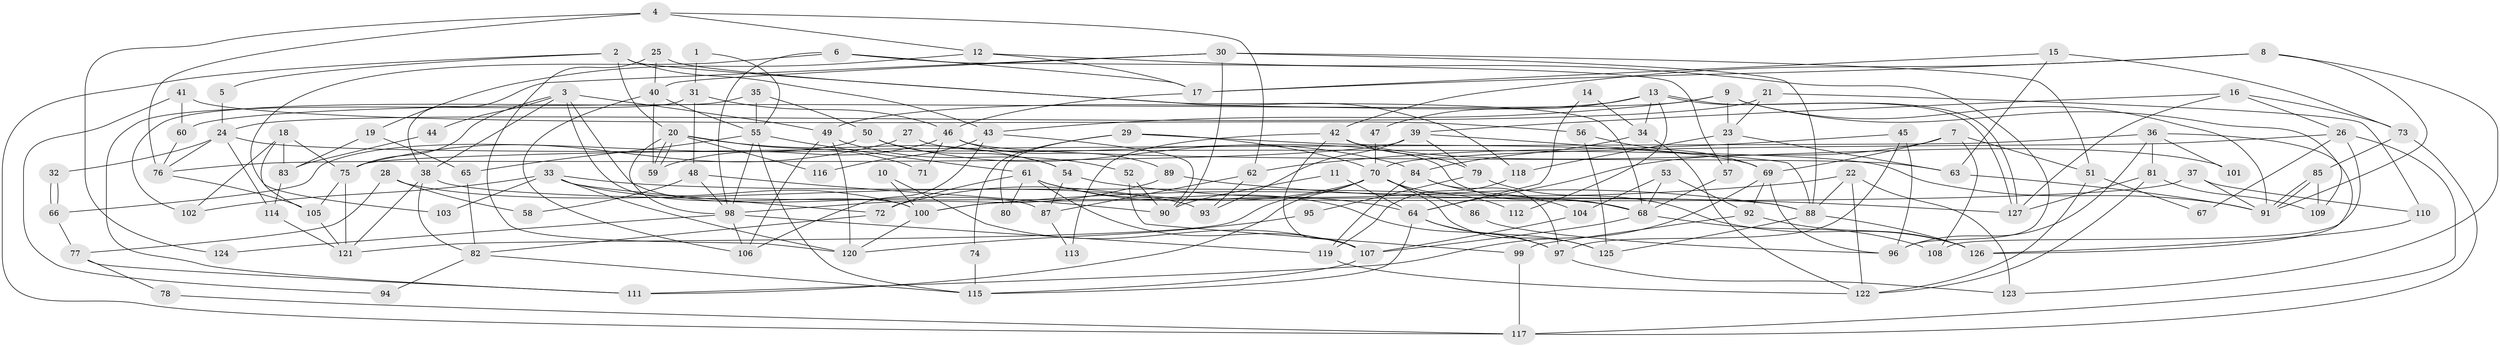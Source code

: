 // coarse degree distribution, {7: 0.10714285714285714, 10: 0.011904761904761904, 9: 0.023809523809523808, 6: 0.11904761904761904, 2: 0.14285714285714285, 4: 0.21428571428571427, 8: 0.10714285714285714, 5: 0.09523809523809523, 3: 0.16666666666666666, 11: 0.011904761904761904}
// Generated by graph-tools (version 1.1) at 2025/52/02/27/25 19:52:05]
// undirected, 127 vertices, 254 edges
graph export_dot {
graph [start="1"]
  node [color=gray90,style=filled];
  1;
  2;
  3;
  4;
  5;
  6;
  7;
  8;
  9;
  10;
  11;
  12;
  13;
  14;
  15;
  16;
  17;
  18;
  19;
  20;
  21;
  22;
  23;
  24;
  25;
  26;
  27;
  28;
  29;
  30;
  31;
  32;
  33;
  34;
  35;
  36;
  37;
  38;
  39;
  40;
  41;
  42;
  43;
  44;
  45;
  46;
  47;
  48;
  49;
  50;
  51;
  52;
  53;
  54;
  55;
  56;
  57;
  58;
  59;
  60;
  61;
  62;
  63;
  64;
  65;
  66;
  67;
  68;
  69;
  70;
  71;
  72;
  73;
  74;
  75;
  76;
  77;
  78;
  79;
  80;
  81;
  82;
  83;
  84;
  85;
  86;
  87;
  88;
  89;
  90;
  91;
  92;
  93;
  94;
  95;
  96;
  97;
  98;
  99;
  100;
  101;
  102;
  103;
  104;
  105;
  106;
  107;
  108;
  109;
  110;
  111;
  112;
  113;
  114;
  115;
  116;
  117;
  118;
  119;
  120;
  121;
  122;
  123;
  124;
  125;
  126;
  127;
  1 -- 31;
  1 -- 55;
  2 -- 117;
  2 -- 20;
  2 -- 5;
  2 -- 43;
  2 -- 68;
  3 -- 49;
  3 -- 75;
  3 -- 38;
  3 -- 44;
  3 -- 87;
  3 -- 100;
  4 -- 62;
  4 -- 76;
  4 -- 12;
  4 -- 124;
  5 -- 24;
  6 -- 98;
  6 -- 17;
  6 -- 57;
  6 -- 103;
  7 -- 64;
  7 -- 108;
  7 -- 51;
  7 -- 69;
  8 -- 123;
  8 -- 42;
  8 -- 17;
  8 -- 91;
  9 -- 91;
  9 -- 109;
  9 -- 23;
  9 -- 43;
  9 -- 60;
  10 -- 107;
  10 -- 100;
  11 -- 64;
  11 -- 90;
  12 -- 96;
  12 -- 17;
  12 -- 19;
  13 -- 49;
  13 -- 127;
  13 -- 127;
  13 -- 34;
  13 -- 47;
  13 -- 112;
  14 -- 64;
  14 -- 34;
  15 -- 63;
  15 -- 17;
  15 -- 73;
  16 -- 39;
  16 -- 127;
  16 -- 26;
  16 -- 73;
  17 -- 46;
  18 -- 102;
  18 -- 75;
  18 -- 83;
  18 -- 105;
  19 -- 65;
  19 -- 83;
  20 -- 59;
  20 -- 59;
  20 -- 98;
  20 -- 54;
  20 -- 71;
  20 -- 116;
  21 -- 23;
  21 -- 24;
  21 -- 110;
  22 -- 100;
  22 -- 88;
  22 -- 122;
  22 -- 123;
  23 -- 63;
  23 -- 57;
  23 -- 118;
  24 -- 114;
  24 -- 91;
  24 -- 32;
  24 -- 76;
  25 -- 118;
  25 -- 40;
  25 -- 120;
  26 -- 70;
  26 -- 67;
  26 -- 108;
  26 -- 117;
  27 -- 68;
  27 -- 75;
  28 -- 93;
  28 -- 77;
  28 -- 58;
  29 -- 69;
  29 -- 70;
  29 -- 74;
  29 -- 80;
  30 -- 88;
  30 -- 51;
  30 -- 38;
  30 -- 40;
  30 -- 90;
  31 -- 48;
  31 -- 46;
  31 -- 111;
  32 -- 66;
  32 -- 66;
  33 -- 120;
  33 -- 68;
  33 -- 72;
  33 -- 100;
  33 -- 102;
  33 -- 103;
  34 -- 122;
  34 -- 84;
  35 -- 55;
  35 -- 50;
  35 -- 102;
  36 -- 126;
  36 -- 81;
  36 -- 75;
  36 -- 96;
  36 -- 101;
  37 -- 100;
  37 -- 91;
  37 -- 110;
  38 -- 82;
  38 -- 88;
  38 -- 121;
  39 -- 76;
  39 -- 88;
  39 -- 79;
  39 -- 93;
  40 -- 106;
  40 -- 55;
  40 -- 59;
  41 -- 56;
  41 -- 60;
  41 -- 94;
  42 -- 79;
  42 -- 107;
  42 -- 101;
  42 -- 113;
  43 -- 90;
  43 -- 106;
  43 -- 116;
  44 -- 83;
  45 -- 96;
  45 -- 97;
  45 -- 62;
  46 -- 59;
  46 -- 63;
  46 -- 71;
  46 -- 89;
  47 -- 70;
  48 -- 90;
  48 -- 98;
  48 -- 58;
  49 -- 52;
  49 -- 120;
  49 -- 106;
  50 -- 84;
  50 -- 54;
  50 -- 66;
  51 -- 122;
  51 -- 67;
  52 -- 90;
  52 -- 99;
  53 -- 68;
  53 -- 104;
  53 -- 92;
  54 -- 88;
  54 -- 87;
  55 -- 61;
  55 -- 65;
  55 -- 98;
  55 -- 115;
  56 -- 69;
  56 -- 125;
  57 -- 68;
  60 -- 76;
  61 -- 72;
  61 -- 107;
  61 -- 64;
  61 -- 80;
  61 -- 97;
  62 -- 87;
  62 -- 93;
  63 -- 91;
  64 -- 115;
  64 -- 97;
  64 -- 125;
  65 -- 82;
  66 -- 77;
  68 -- 107;
  68 -- 108;
  69 -- 92;
  69 -- 96;
  69 -- 111;
  70 -- 121;
  70 -- 111;
  70 -- 72;
  70 -- 86;
  70 -- 112;
  70 -- 125;
  72 -- 82;
  73 -- 85;
  73 -- 117;
  74 -- 115;
  75 -- 105;
  75 -- 121;
  76 -- 105;
  77 -- 111;
  77 -- 78;
  78 -- 117;
  79 -- 126;
  79 -- 95;
  81 -- 127;
  81 -- 122;
  81 -- 109;
  82 -- 94;
  82 -- 115;
  83 -- 114;
  84 -- 97;
  84 -- 104;
  84 -- 119;
  85 -- 91;
  85 -- 91;
  85 -- 109;
  86 -- 96;
  87 -- 113;
  88 -- 125;
  88 -- 126;
  89 -- 98;
  89 -- 127;
  92 -- 126;
  92 -- 99;
  95 -- 120;
  97 -- 123;
  98 -- 106;
  98 -- 119;
  98 -- 124;
  99 -- 117;
  100 -- 120;
  104 -- 107;
  105 -- 121;
  107 -- 115;
  110 -- 126;
  114 -- 121;
  118 -- 119;
  119 -- 122;
}
